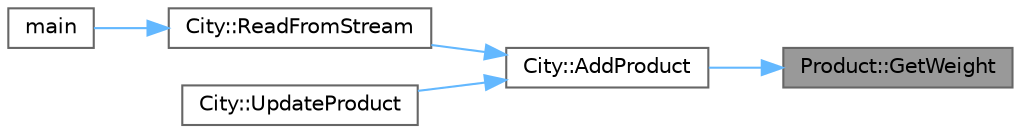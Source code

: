 digraph "Product::GetWeight"
{
 // LATEX_PDF_SIZE
  bgcolor="transparent";
  edge [fontname=Helvetica,fontsize=10,labelfontname=Helvetica,labelfontsize=10];
  node [fontname=Helvetica,fontsize=10,shape=box,height=0.2,width=0.4];
  rankdir="RL";
  Node1 [id="Node000001",label="Product::GetWeight",height=0.2,width=0.4,color="gray40", fillcolor="grey60", style="filled", fontcolor="black",tooltip="Get the weight of the product according to the current available amount of product."];
  Node1 -> Node2 [id="edge1_Node000001_Node000002",dir="back",color="steelblue1",style="solid",tooltip=" "];
  Node2 [id="Node000002",label="City::AddProduct",height=0.2,width=0.4,color="grey40", fillcolor="white", style="filled",URL="$classCity.html#a23a27df1c37c22f2873e23346362a714",tooltip="Add a product to the city's inventory."];
  Node2 -> Node3 [id="edge2_Node000002_Node000003",dir="back",color="steelblue1",style="solid",tooltip=" "];
  Node3 [id="Node000003",label="City::ReadFromStream",height=0.2,width=0.4,color="grey40", fillcolor="white", style="filled",URL="$classCity.html#a5af26263a23635a2bd73a08aa5599faf",tooltip="Read the city product inventory from a stream. The old product inventory will be erased."];
  Node3 -> Node4 [id="edge3_Node000003_Node000004",dir="back",color="steelblue1",style="solid",tooltip=" "];
  Node4 [id="Node000004",label="main",height=0.2,width=0.4,color="grey40", fillcolor="white", style="filled",URL="$program_8cc.html#ae66f6b31b5ad750f1fe042a706a4e3d4",tooltip="Entry point of the program."];
  Node2 -> Node5 [id="edge4_Node000002_Node000005",dir="back",color="steelblue1",style="solid",tooltip=" "];
  Node5 [id="Node000005",label="City::UpdateProduct",height=0.2,width=0.4,color="grey40", fillcolor="white", style="filled",URL="$classCity.html#ab86b6efb986a81583d7c3b82b4e94ff3",tooltip="Update a product in the city's inventory."];
}
